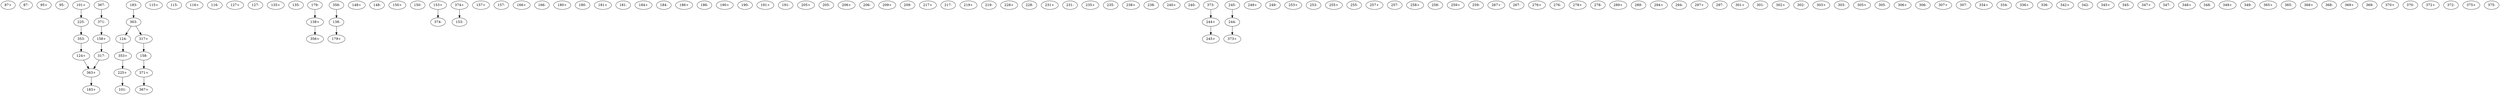 digraph adj {
graph [k=96]
edge [d=-95]
"87+" [l=166]
"87-" [l=166]
"95+" [l=263]
"95-" [l=263]
"101+" [l=174]
"101-" [l=174]
"115+" [l=191]
"115-" [l=191]
"116+" [l=127]
"116-" [l=127]
"124+" [l=191]
"124-" [l=191]
"127+" [l=109]
"127-" [l=109]
"135+" [l=144]
"135-" [l=144]
"138+" [l=141]
"138-" [l=141]
"148+" [l=189]
"148-" [l=189]
"150+" [l=129]
"150-" [l=129]
"153+" [l=191]
"153-" [l=191]
"157+" [l=188]
"157-" [l=188]
"158+" [l=160]
"158-" [l=160]
"166+" [l=197]
"166-" [l=197]
"179+" [l=329]
"179-" [l=329]
"180+" [l=210]
"180-" [l=210]
"181+" [l=335]
"181-" [l=335]
"183+" [l=172]
"183-" [l=172]
"184+" [l=191]
"184-" [l=191]
"186+" [l=182]
"186-" [l=182]
"190+" [l=142]
"190-" [l=142]
"191+" [l=191]
"191-" [l=191]
"205+" [l=189]
"205-" [l=189]
"206+" [l=194]
"206-" [l=194]
"209+" [l=191]
"209-" [l=191]
"217+" [l=210]
"217-" [l=210]
"219+" [l=191]
"219-" [l=191]
"225+" [l=163]
"225-" [l=163]
"228+" [l=335]
"228-" [l=335]
"231+" [l=730]
"231-" [l=730]
"235+" [l=108]
"235-" [l=108]
"238+" [l=170]
"238-" [l=170]
"240+" [l=169]
"240-" [l=169]
"244+" [l=191]
"244-" [l=191]
"245+" [l=169]
"245-" [l=169]
"249+" [l=191]
"249-" [l=191]
"253+" [l=181]
"253-" [l=181]
"255+" [l=140]
"255-" [l=140]
"257+" [l=160]
"257-" [l=160]
"258+" [l=250]
"258-" [l=250]
"259+" [l=191]
"259-" [l=191]
"267+" [l=191]
"267-" [l=191]
"276+" [l=181]
"276-" [l=181]
"278+" [l=191]
"278-" [l=191]
"289+" [l=138]
"289-" [l=138]
"294+" [l=116]
"294-" [l=116]
"297+" [l=159]
"297-" [l=159]
"301+" [l=191]
"301-" [l=191]
"302+" [l=191]
"302-" [l=191]
"303+" [l=114]
"303-" [l=114]
"305+" [l=116]
"305-" [l=116]
"306+" [l=138]
"306-" [l=138]
"307+" [l=129]
"307-" [l=129]
"317+" [l=365899]
"317-" [l=365899]
"334+" [l=860]
"334-" [l=860]
"336+" [l=588]
"336-" [l=588]
"342+" [l=590]
"342-" [l=590]
"345+" [l=588]
"345-" [l=588]
"347+" [l=394]
"347-" [l=394]
"348+" [l=353]
"348-" [l=353]
"349+" [l=325]
"349-" [l=325]
"353+" [l=1497]
"353-" [l=1497]
"356+" [l=1277]
"356-" [l=1277]
"363+" [l=59917]
"363-" [l=59917]
"365+" [l=297657]
"365-" [l=297657]
"367+" [l=477807]
"367-" [l=477807]
"368+" [l=1024464]
"368-" [l=1024464]
"369+" [l=991598]
"369-" [l=991598]
"370+" [l=201291]
"370-" [l=201291]
"371+" [l=217363]
"371-" [l=217363]
"372+" [l=10504]
"372-" [l=10504]
"373+" [l=10504]
"373-" [l=10504]
"374+" [l=142340]
"374-" [l=142340]
"375+" [l=14687]
"375-" [l=14687]
"101+" -> "225-" [d=-78]
"124+" -> "363+" [d=-125 e=23.7 n=22]
"124-" -> "353+" [d=-75 e=0.0 n=69]
"138+" -> "356+" [d=-76 e=0.0 n=107]
"138-" -> "179+"
"153+" -> "374-" [d=-95 e=0.0 n=18]
"158+" -> "317-" [d=-95 e=0.0 n=33]
"158-" -> "371+" [d=-95 e=0.0 n=20]
"179-" -> "138+"
"183-" -> "363-" [d=-87 e=0.0 n=21]
"225+" -> "101-" [d=-78]
"225-" -> "353-" [d=-143 e=14.6 n=58]
"244+" -> "245+"
"244-" -> "373+" [d=-95 e=0.0 n=15]
"245-" -> "244-"
"317+" -> "158-" [d=-95 e=0.0 n=33]
"317-" -> "363+" [d=-59825 e=24.2 n=21]
"353+" -> "225+" [d=-143 e=14.6 n=58]
"353-" -> "124+" [d=-75 e=0.0 n=69]
"356-" -> "138-" [d=-76 e=0.0 n=107]
"363+" -> "183+" [d=-87 e=0.0 n=21]
"363-" -> "124-" [d=-125 e=23.7 n=22]
"363-" -> "317+" [d=-59825 e=24.2 n=21]
"367-" -> "371-" [d=-95 e=0.0 n=27]
"371+" -> "367+" [d=-95 e=0.0 n=27]
"371-" -> "158+" [d=-95 e=0.0 n=20]
"373-" -> "244+" [d=-95 e=0.0 n=15]
"374+" -> "153-" [d=-95 e=0.0 n=18]
}
